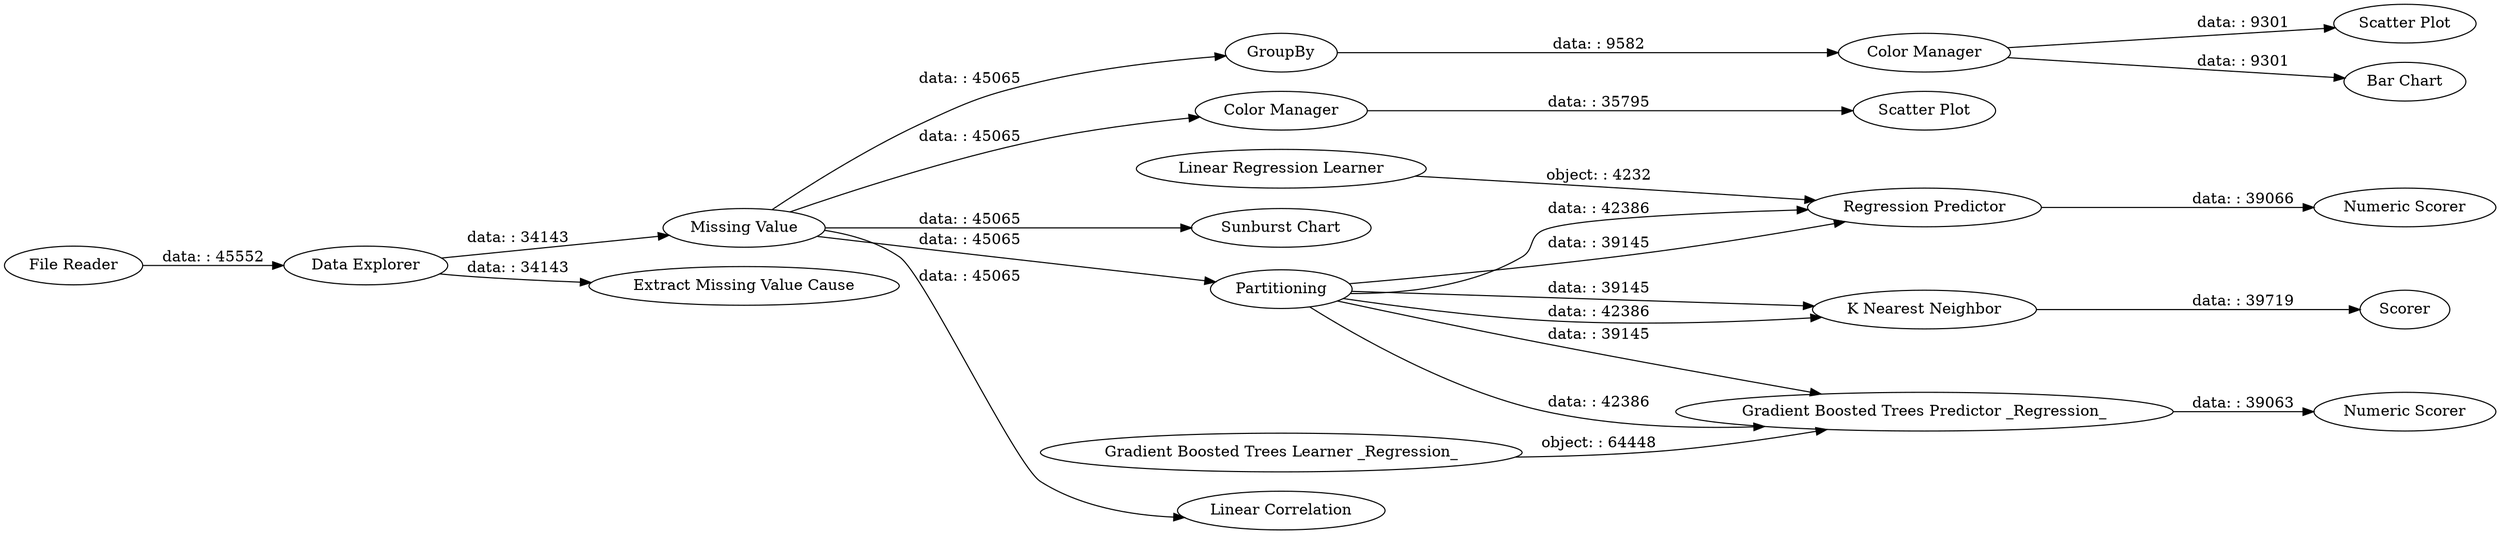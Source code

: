digraph {
	"443566397365522917_21" [label="Gradient Boosted Trees Learner _Regression_"]
	"740439398792520569_3" [label="Data Explorer"]
	"740439398792520569_1" [label="File Reader"]
	"740439398792520569_9" [label=GroupBy]
	"740439398792520569_4" [label="Missing Value"]
	"740439398792520569_5" [label="Extract Missing Value Cause"]
	"-1136905622624998051_18" [label="Linear Regression Learner"]
	"740439398792520569_20" [label="Numeric Scorer"]
	"740439398792520569_17" [label=Scorer]
	"740439398792520569_7" [label="Sunburst Chart"]
	"740439398792520569_10" [label="Color Manager"]
	"740439398792520569_16" [label="K Nearest Neighbor"]
	"740439398792520569_15" [label=Partitioning]
	"740439398792520569_13" [label="Color Manager"]
	"740439398792520569_8" [label="Bar Chart"]
	"740439398792520569_14" [label="Scatter Plot"]
	"740439398792520569_23" [label="Numeric Scorer"]
	"740439398792520569_12" [label="Scatter Plot"]
	"-1136905622624998051_19" [label="Regression Predictor"]
	"740439398792520569_6" [label="Linear Correlation"]
	"443566397365522917_22" [label="Gradient Boosted Trees Predictor _Regression_"]
	"740439398792520569_16" -> "740439398792520569_17" [label="data: : 39719"]
	"740439398792520569_15" -> "-1136905622624998051_19" [label="data: : 42386"]
	"740439398792520569_4" -> "740439398792520569_7" [label="data: : 45065"]
	"740439398792520569_15" -> "740439398792520569_16" [label="data: : 39145"]
	"740439398792520569_13" -> "740439398792520569_8" [label="data: : 9301"]
	"740439398792520569_15" -> "-1136905622624998051_19" [label="data: : 39145"]
	"740439398792520569_10" -> "740439398792520569_12" [label="data: : 35795"]
	"740439398792520569_3" -> "740439398792520569_5" [label="data: : 34143"]
	"740439398792520569_4" -> "740439398792520569_15" [label="data: : 45065"]
	"740439398792520569_4" -> "740439398792520569_9" [label="data: : 45065"]
	"740439398792520569_15" -> "443566397365522917_22" [label="data: : 42386"]
	"740439398792520569_1" -> "740439398792520569_3" [label="data: : 45552"]
	"-1136905622624998051_18" -> "-1136905622624998051_19" [label="object: : 4232"]
	"443566397365522917_22" -> "740439398792520569_23" [label="data: : 39063"]
	"740439398792520569_4" -> "740439398792520569_6" [label="data: : 45065"]
	"740439398792520569_15" -> "443566397365522917_22" [label="data: : 39145"]
	"740439398792520569_15" -> "740439398792520569_16" [label="data: : 42386"]
	"443566397365522917_21" -> "443566397365522917_22" [label="object: : 64448"]
	"-1136905622624998051_19" -> "740439398792520569_20" [label="data: : 39066"]
	"740439398792520569_13" -> "740439398792520569_14" [label="data: : 9301"]
	"740439398792520569_9" -> "740439398792520569_13" [label="data: : 9582"]
	"740439398792520569_3" -> "740439398792520569_4" [label="data: : 34143"]
	"740439398792520569_4" -> "740439398792520569_10" [label="data: : 45065"]
	rankdir=LR
}

